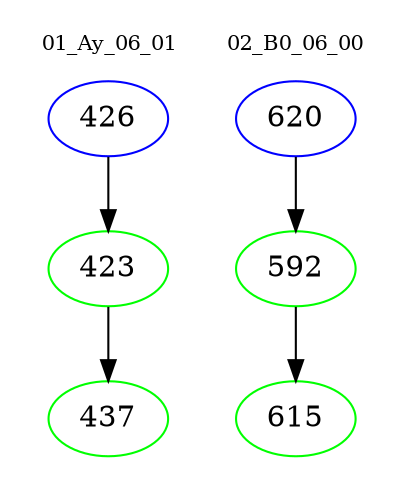 digraph{
subgraph cluster_0 {
color = white
label = "01_Ay_06_01";
fontsize=10;
T0_426 [label="426", color="blue"]
T0_426 -> T0_423 [color="black"]
T0_423 [label="423", color="green"]
T0_423 -> T0_437 [color="black"]
T0_437 [label="437", color="green"]
}
subgraph cluster_1 {
color = white
label = "02_B0_06_00";
fontsize=10;
T1_620 [label="620", color="blue"]
T1_620 -> T1_592 [color="black"]
T1_592 [label="592", color="green"]
T1_592 -> T1_615 [color="black"]
T1_615 [label="615", color="green"]
}
}
